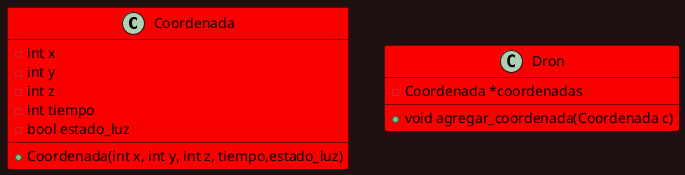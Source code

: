 @startuml Ejercicio3
skinparam BackgroundColor #1f1111
skinparam class {
    BackgroundColor #fa0000
    ArrowColor Black
    BorderColor Black
}
class Coordenada{
    -int x
    -int y
    -int z
    -int tiempo
    -bool estado_luz
    +Coordenada(int x, int y, int z, tiempo,estado_luz)
}

class Dron{
    -Coordenada *coordenadas
    +void agregar_coordenada(Coordenada c)
}
@enduml